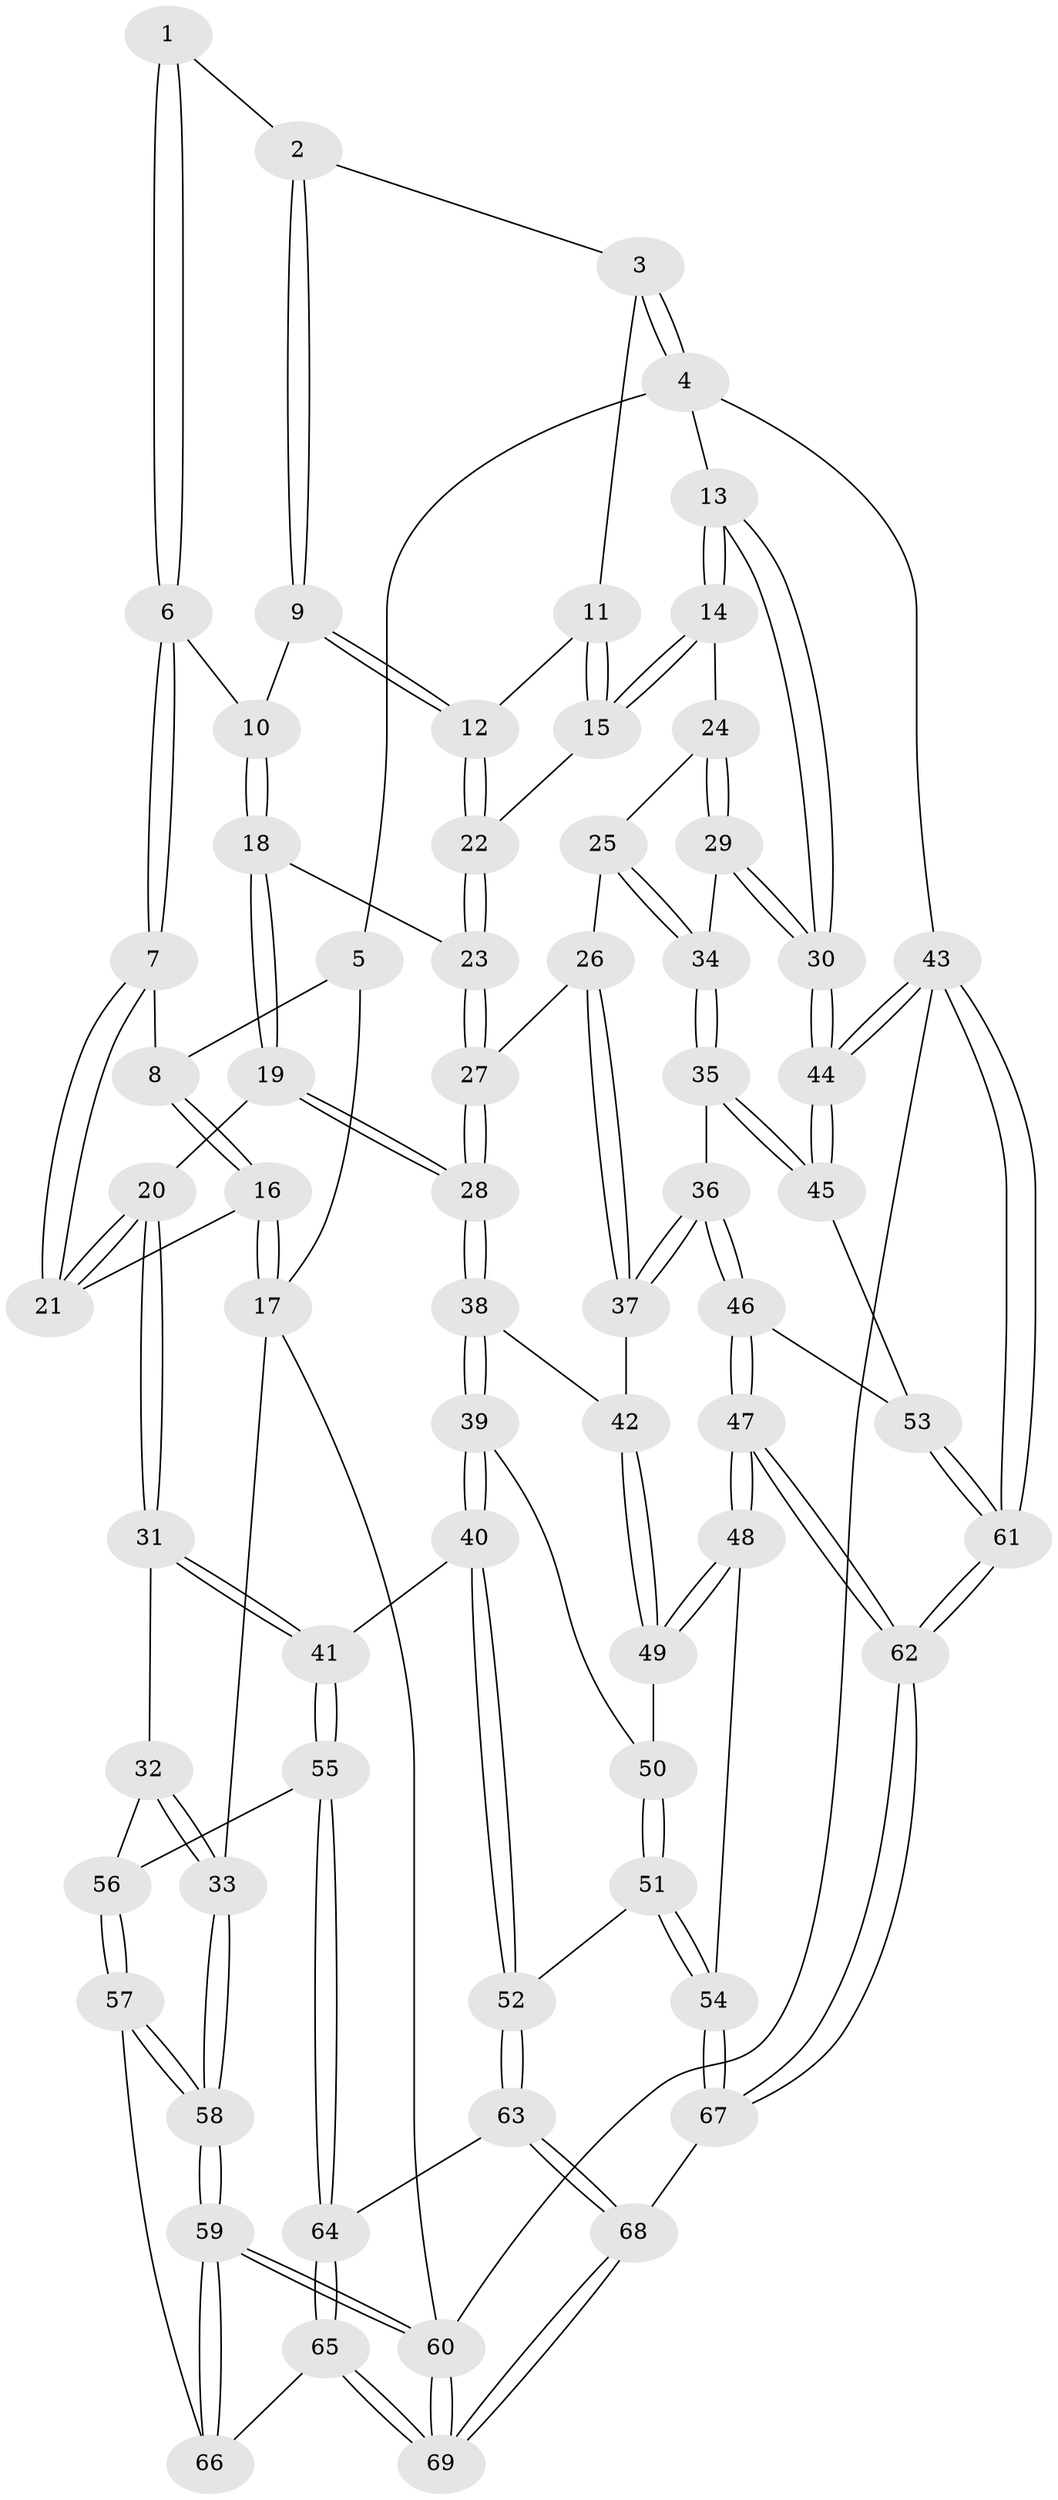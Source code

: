 // coarse degree distribution, {3: 0.11904761904761904, 5: 0.40476190476190477, 4: 0.3333333333333333, 6: 0.14285714285714285}
// Generated by graph-tools (version 1.1) at 2025/42/03/06/25 10:42:30]
// undirected, 69 vertices, 169 edges
graph export_dot {
graph [start="1"]
  node [color=gray90,style=filled];
  1 [pos="+0.45200330907371944+0"];
  2 [pos="+0.5233489516418641+0"];
  3 [pos="+0.7451065049580546+0"];
  4 [pos="+1+0"];
  5 [pos="+0.12751020103482558+0"];
  6 [pos="+0.31003842966524+0.18551765143492535"];
  7 [pos="+0.2300518921064554+0.23501600643780257"];
  8 [pos="+0.16799645575257574+0.1828142333268985"];
  9 [pos="+0.5284538998889462+0.2377340304886987"];
  10 [pos="+0.4665460547262989+0.26390643022515464"];
  11 [pos="+0.7363623814842994+0.10237023564288783"];
  12 [pos="+0.5574268235164659+0.25884597205716636"];
  13 [pos="+1+0"];
  14 [pos="+0.7685059935785475+0.31972569727246275"];
  15 [pos="+0.7534462216841944+0.3069613749512042"];
  16 [pos="+0+0.2082486383872827"];
  17 [pos="+0+0.20239086701697556"];
  18 [pos="+0.4185425074892133+0.3553469819217897"];
  19 [pos="+0.24953950541329978+0.45398646112567026"];
  20 [pos="+0.2417914506342876+0.4532616007312656"];
  21 [pos="+0.22948682787046149+0.37786757906852275"];
  22 [pos="+0.6060868831862217+0.30774520725200544"];
  23 [pos="+0.5549742514077008+0.42589577557189184"];
  24 [pos="+0.7904684744854297+0.3859892641323491"];
  25 [pos="+0.7246313963452077+0.5133080082627609"];
  26 [pos="+0.7021429781846952+0.5236579443790061"];
  27 [pos="+0.5629391536977334+0.5379682660850765"];
  28 [pos="+0.5078172188704786+0.591767147347351"];
  29 [pos="+1+0.4904204150968764"];
  30 [pos="+1+0.474535392767637"];
  31 [pos="+0.22291414951551358+0.47066340224107506"];
  32 [pos="+0.019027916334541616+0.603464928109861"];
  33 [pos="+0+0.6056610566465381"];
  34 [pos="+0.8767781675931059+0.63966838038412"];
  35 [pos="+0.8587678020180249+0.7033454797224516"];
  36 [pos="+0.8418430856426475+0.7245554781480438"];
  37 [pos="+0.7185135638644936+0.7176576364507699"];
  38 [pos="+0.5081098183684131+0.6559753990543167"];
  39 [pos="+0.4887940170752671+0.6960465134689532"];
  40 [pos="+0.4323361368680788+0.7817457644897374"];
  41 [pos="+0.3731044857519222+0.789865169090587"];
  42 [pos="+0.6929462743495814+0.7289313002149042"];
  43 [pos="+1+1"];
  44 [pos="+1+0.7908545673954827"];
  45 [pos="+1+0.7921572993676922"];
  46 [pos="+0.8459565203700148+0.8183734889133082"];
  47 [pos="+0.7850313715723277+0.9235251753259079"];
  48 [pos="+0.7111730288913158+0.8816745194918181"];
  49 [pos="+0.6801597163075108+0.7930224973926412"];
  50 [pos="+0.6253097373838479+0.8089856943080133"];
  51 [pos="+0.5564030921153+0.9104534862881424"];
  52 [pos="+0.4537484098628528+0.8165868044949567"];
  53 [pos="+0.9395827645850087+0.8498921289136931"];
  54 [pos="+0.55734149659975+0.911880849553912"];
  55 [pos="+0.30221836354909953+0.8179264104096008"];
  56 [pos="+0.06895453385147203+0.6575411060890859"];
  57 [pos="+0.12517779660816658+0.9037269440689801"];
  58 [pos="+0+1"];
  59 [pos="+0+1"];
  60 [pos="+0+1"];
  61 [pos="+1+1"];
  62 [pos="+0.8581311087621099+1"];
  63 [pos="+0.4136920086063209+0.9773968177139758"];
  64 [pos="+0.2649770101342404+0.9111834786859608"];
  65 [pos="+0.24624538613939442+0.9397441255940105"];
  66 [pos="+0.18177203952641743+0.9270287691716748"];
  67 [pos="+0.5680600311556795+1"];
  68 [pos="+0.48390879518998936+1"];
  69 [pos="+0.2614122923804679+1"];
  1 -- 2;
  1 -- 6;
  1 -- 6;
  2 -- 3;
  2 -- 9;
  2 -- 9;
  3 -- 4;
  3 -- 4;
  3 -- 11;
  4 -- 5;
  4 -- 13;
  4 -- 43;
  5 -- 8;
  5 -- 17;
  6 -- 7;
  6 -- 7;
  6 -- 10;
  7 -- 8;
  7 -- 21;
  7 -- 21;
  8 -- 16;
  8 -- 16;
  9 -- 10;
  9 -- 12;
  9 -- 12;
  10 -- 18;
  10 -- 18;
  11 -- 12;
  11 -- 15;
  11 -- 15;
  12 -- 22;
  12 -- 22;
  13 -- 14;
  13 -- 14;
  13 -- 30;
  13 -- 30;
  14 -- 15;
  14 -- 15;
  14 -- 24;
  15 -- 22;
  16 -- 17;
  16 -- 17;
  16 -- 21;
  17 -- 33;
  17 -- 60;
  18 -- 19;
  18 -- 19;
  18 -- 23;
  19 -- 20;
  19 -- 28;
  19 -- 28;
  20 -- 21;
  20 -- 21;
  20 -- 31;
  20 -- 31;
  22 -- 23;
  22 -- 23;
  23 -- 27;
  23 -- 27;
  24 -- 25;
  24 -- 29;
  24 -- 29;
  25 -- 26;
  25 -- 34;
  25 -- 34;
  26 -- 27;
  26 -- 37;
  26 -- 37;
  27 -- 28;
  27 -- 28;
  28 -- 38;
  28 -- 38;
  29 -- 30;
  29 -- 30;
  29 -- 34;
  30 -- 44;
  30 -- 44;
  31 -- 32;
  31 -- 41;
  31 -- 41;
  32 -- 33;
  32 -- 33;
  32 -- 56;
  33 -- 58;
  33 -- 58;
  34 -- 35;
  34 -- 35;
  35 -- 36;
  35 -- 45;
  35 -- 45;
  36 -- 37;
  36 -- 37;
  36 -- 46;
  36 -- 46;
  37 -- 42;
  38 -- 39;
  38 -- 39;
  38 -- 42;
  39 -- 40;
  39 -- 40;
  39 -- 50;
  40 -- 41;
  40 -- 52;
  40 -- 52;
  41 -- 55;
  41 -- 55;
  42 -- 49;
  42 -- 49;
  43 -- 44;
  43 -- 44;
  43 -- 61;
  43 -- 61;
  43 -- 60;
  44 -- 45;
  44 -- 45;
  45 -- 53;
  46 -- 47;
  46 -- 47;
  46 -- 53;
  47 -- 48;
  47 -- 48;
  47 -- 62;
  47 -- 62;
  48 -- 49;
  48 -- 49;
  48 -- 54;
  49 -- 50;
  50 -- 51;
  50 -- 51;
  51 -- 52;
  51 -- 54;
  51 -- 54;
  52 -- 63;
  52 -- 63;
  53 -- 61;
  53 -- 61;
  54 -- 67;
  54 -- 67;
  55 -- 56;
  55 -- 64;
  55 -- 64;
  56 -- 57;
  56 -- 57;
  57 -- 58;
  57 -- 58;
  57 -- 66;
  58 -- 59;
  58 -- 59;
  59 -- 60;
  59 -- 60;
  59 -- 66;
  59 -- 66;
  60 -- 69;
  60 -- 69;
  61 -- 62;
  61 -- 62;
  62 -- 67;
  62 -- 67;
  63 -- 64;
  63 -- 68;
  63 -- 68;
  64 -- 65;
  64 -- 65;
  65 -- 66;
  65 -- 69;
  65 -- 69;
  67 -- 68;
  68 -- 69;
  68 -- 69;
}
